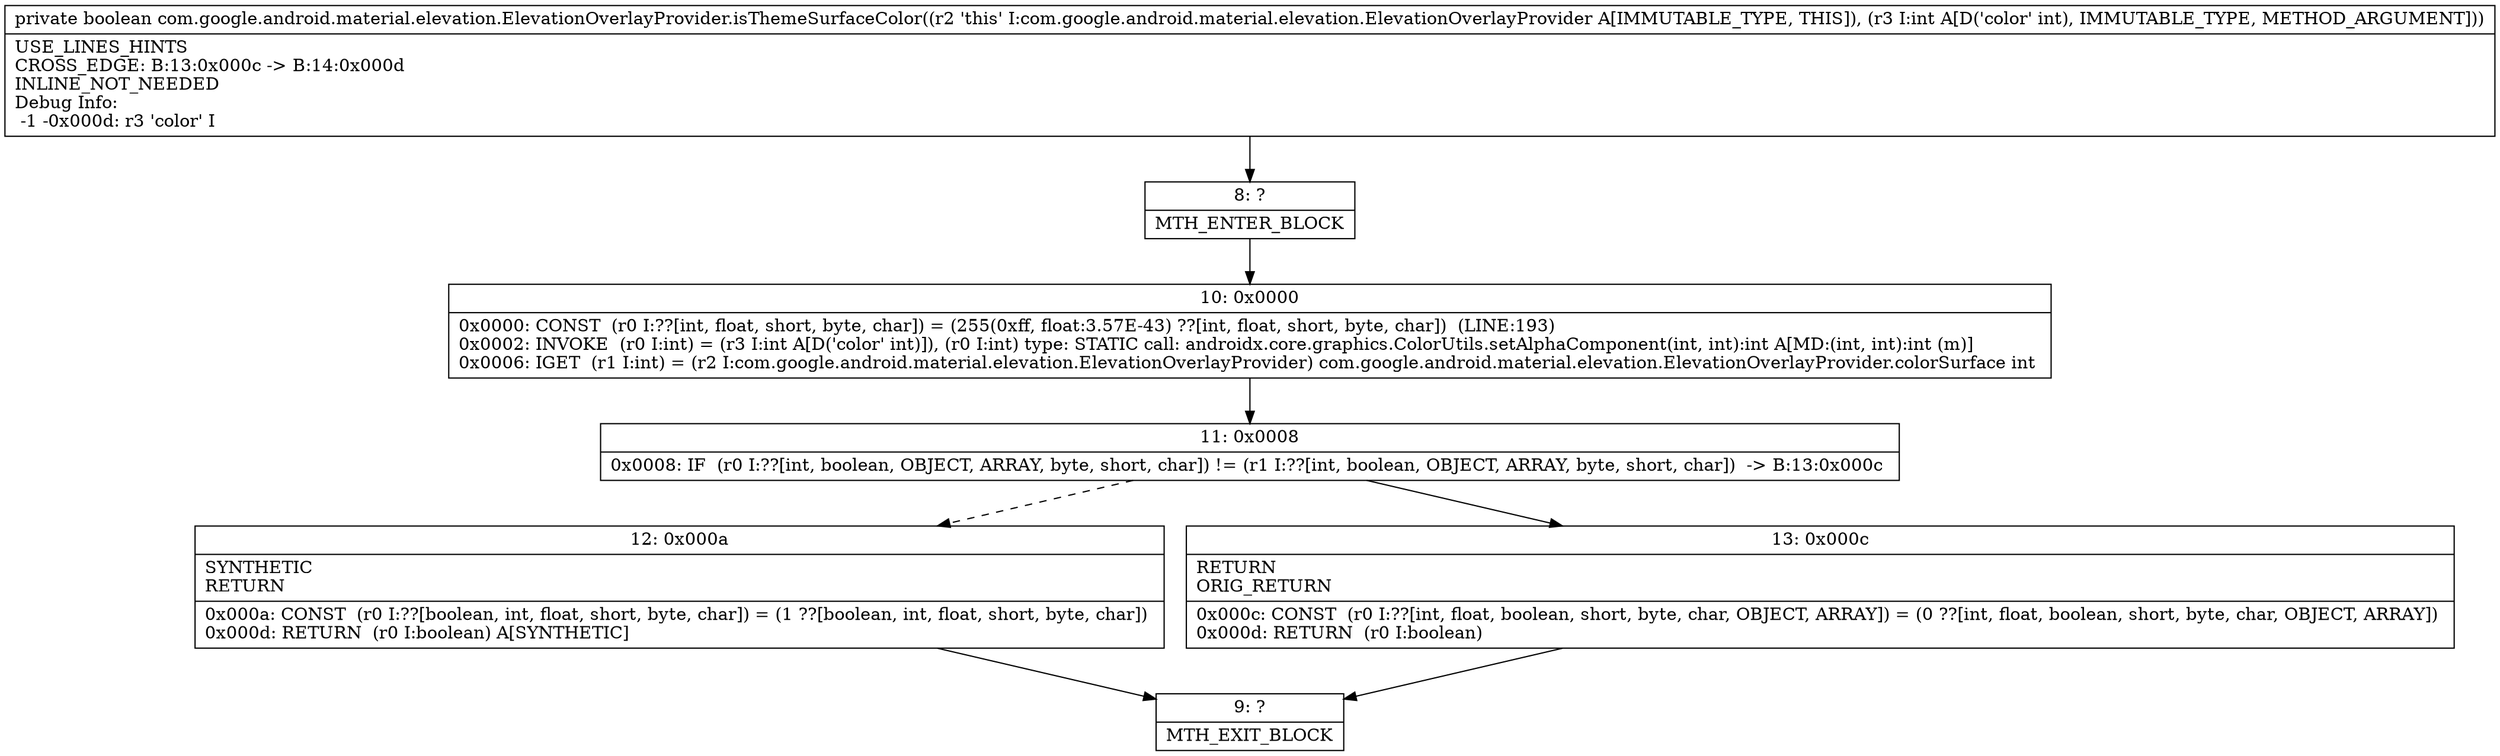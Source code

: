 digraph "CFG forcom.google.android.material.elevation.ElevationOverlayProvider.isThemeSurfaceColor(I)Z" {
Node_8 [shape=record,label="{8\:\ ?|MTH_ENTER_BLOCK\l}"];
Node_10 [shape=record,label="{10\:\ 0x0000|0x0000: CONST  (r0 I:??[int, float, short, byte, char]) = (255(0xff, float:3.57E\-43) ??[int, float, short, byte, char])  (LINE:193)\l0x0002: INVOKE  (r0 I:int) = (r3 I:int A[D('color' int)]), (r0 I:int) type: STATIC call: androidx.core.graphics.ColorUtils.setAlphaComponent(int, int):int A[MD:(int, int):int (m)]\l0x0006: IGET  (r1 I:int) = (r2 I:com.google.android.material.elevation.ElevationOverlayProvider) com.google.android.material.elevation.ElevationOverlayProvider.colorSurface int \l}"];
Node_11 [shape=record,label="{11\:\ 0x0008|0x0008: IF  (r0 I:??[int, boolean, OBJECT, ARRAY, byte, short, char]) != (r1 I:??[int, boolean, OBJECT, ARRAY, byte, short, char])  \-\> B:13:0x000c \l}"];
Node_12 [shape=record,label="{12\:\ 0x000a|SYNTHETIC\lRETURN\l|0x000a: CONST  (r0 I:??[boolean, int, float, short, byte, char]) = (1 ??[boolean, int, float, short, byte, char]) \l0x000d: RETURN  (r0 I:boolean) A[SYNTHETIC]\l}"];
Node_9 [shape=record,label="{9\:\ ?|MTH_EXIT_BLOCK\l}"];
Node_13 [shape=record,label="{13\:\ 0x000c|RETURN\lORIG_RETURN\l|0x000c: CONST  (r0 I:??[int, float, boolean, short, byte, char, OBJECT, ARRAY]) = (0 ??[int, float, boolean, short, byte, char, OBJECT, ARRAY]) \l0x000d: RETURN  (r0 I:boolean) \l}"];
MethodNode[shape=record,label="{private boolean com.google.android.material.elevation.ElevationOverlayProvider.isThemeSurfaceColor((r2 'this' I:com.google.android.material.elevation.ElevationOverlayProvider A[IMMUTABLE_TYPE, THIS]), (r3 I:int A[D('color' int), IMMUTABLE_TYPE, METHOD_ARGUMENT]))  | USE_LINES_HINTS\lCROSS_EDGE: B:13:0x000c \-\> B:14:0x000d\lINLINE_NOT_NEEDED\lDebug Info:\l  \-1 \-0x000d: r3 'color' I\l}"];
MethodNode -> Node_8;Node_8 -> Node_10;
Node_10 -> Node_11;
Node_11 -> Node_12[style=dashed];
Node_11 -> Node_13;
Node_12 -> Node_9;
Node_13 -> Node_9;
}

